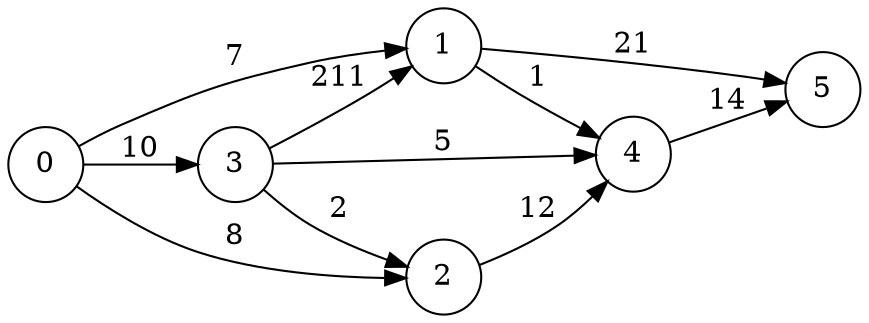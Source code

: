 digraph dot_graph {
  rankdir=LR;
  size="18,15"
  node [shape=circle];
  3 -> 1 [label = "211"]; 
  3 -> 4 [label = "5"]; 
  3 -> 2 [label = "2"]; 
  0 -> 2 [label = "8"]; 
  0 -> 3 [label = "10"]; 
  0 -> 1 [label = "7"]; 
  2 -> 4 [label = "12"]; 
  1 -> 4 [label = "1"]; 
  1 -> 5 [label = "21"]; 
  4 -> 5 [label = "14"]; 
}